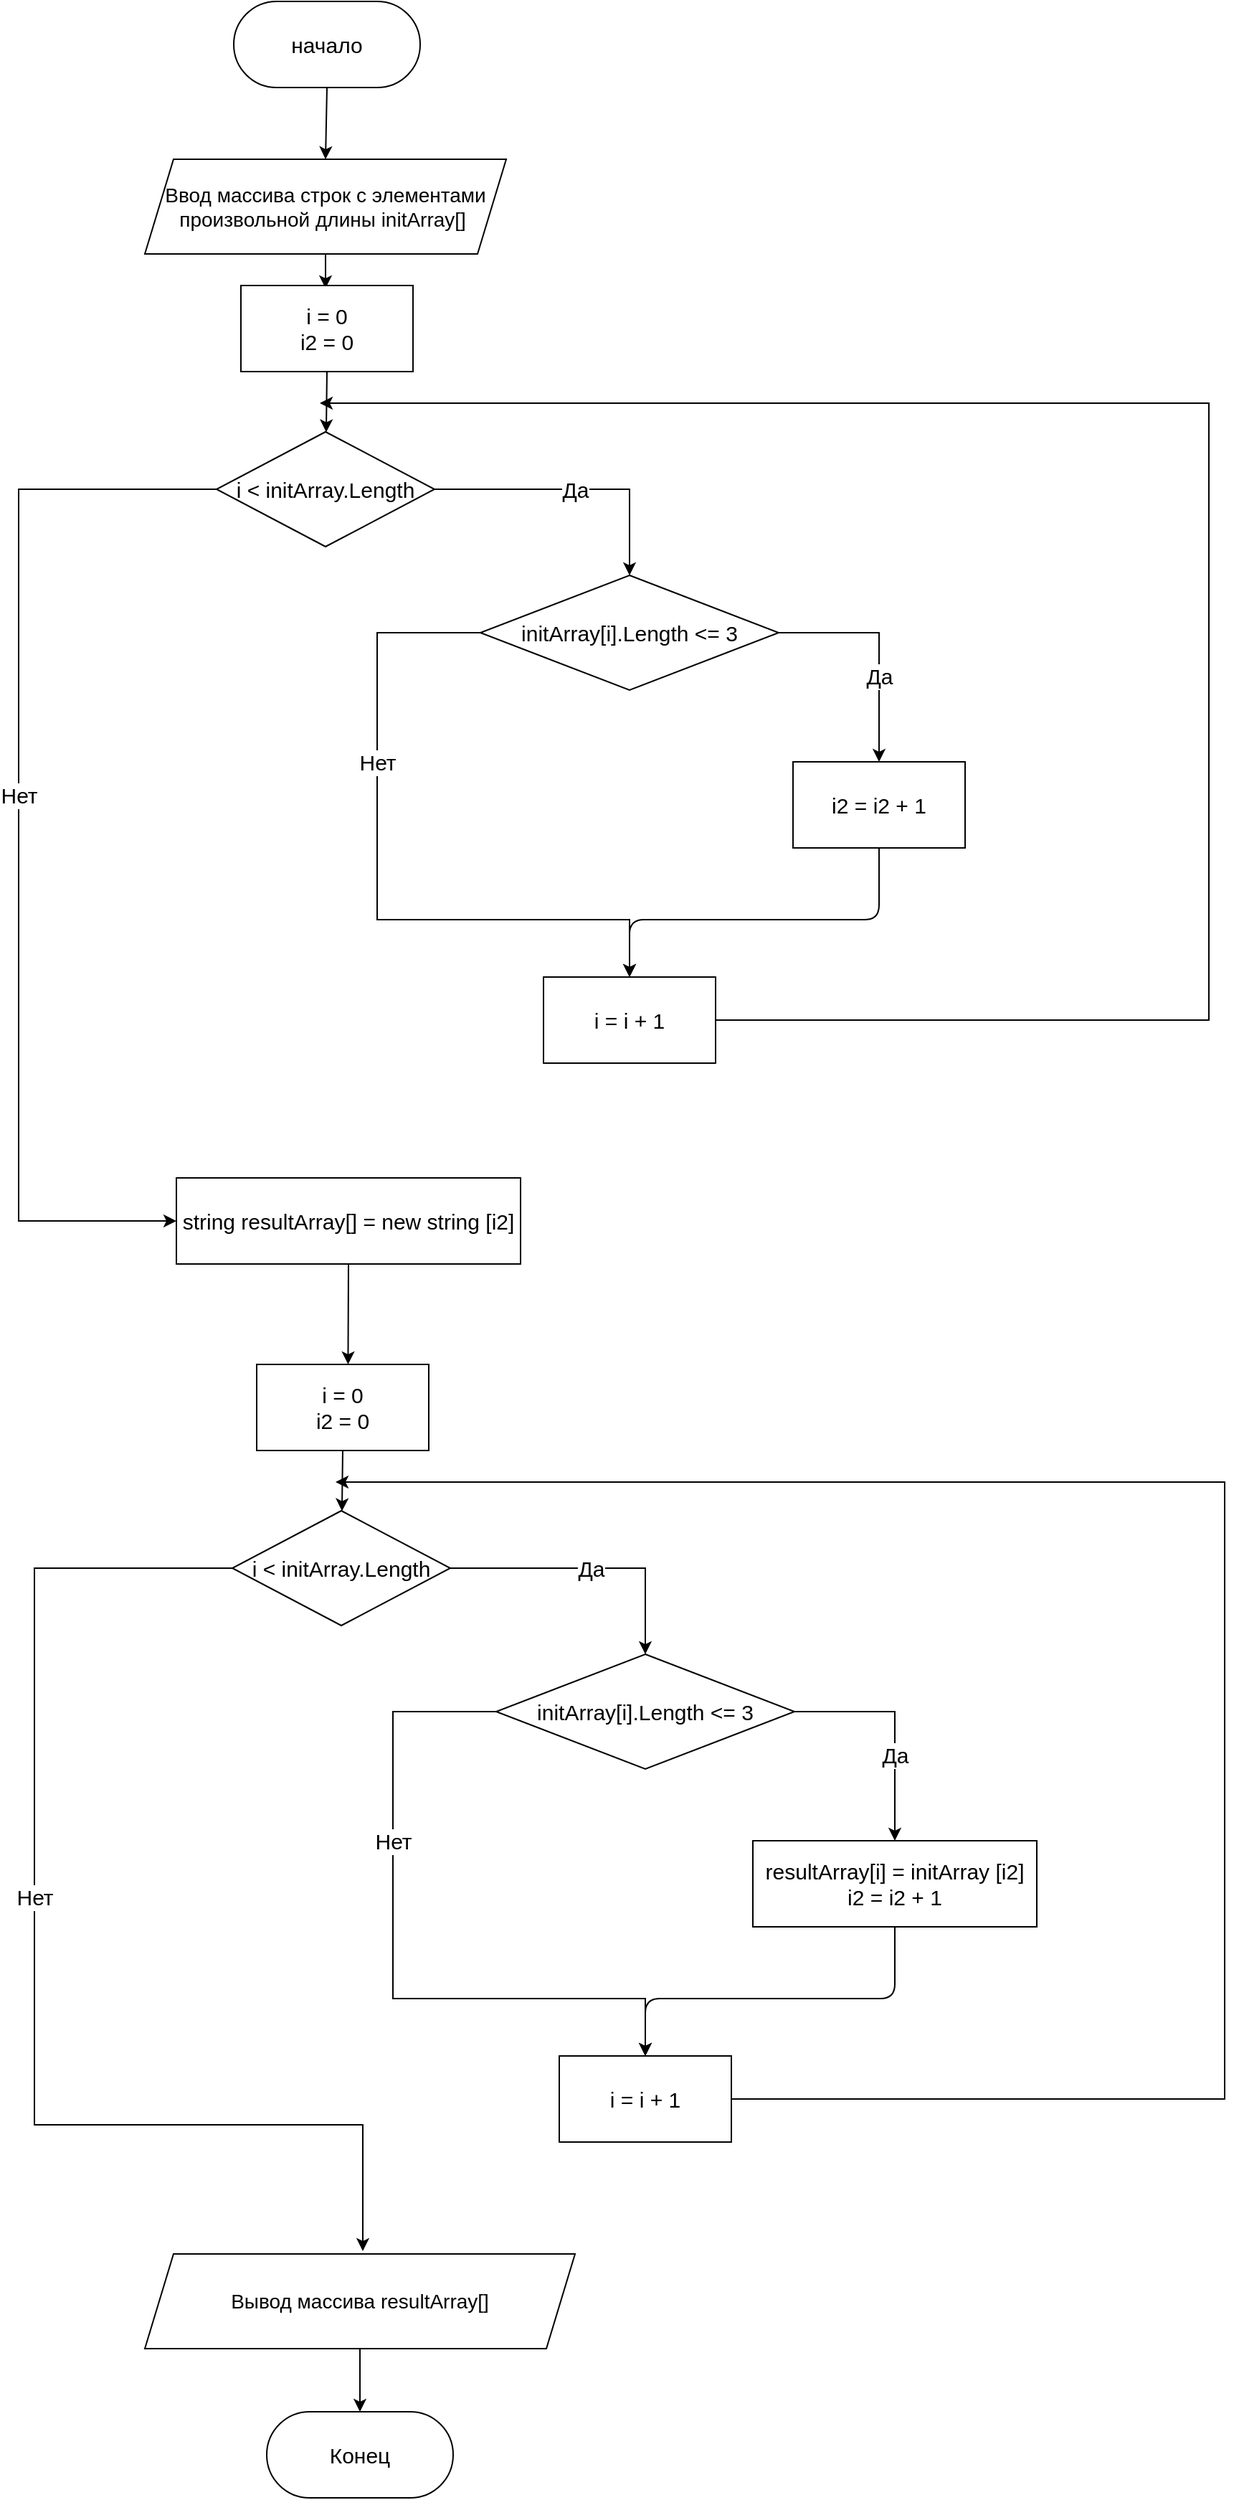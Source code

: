 <mxfile version="20.3.0" type="device"><diagram id="XtPj1n5r-NvNzm8ePHtC" name="Страница 1"><mxGraphModel dx="1422" dy="875" grid="1" gridSize="10" guides="1" tooltips="1" connect="1" arrows="1" fold="1" page="1" pageScale="1" pageWidth="827" pageHeight="1169" math="0" shadow="0"><root><mxCell id="0"/><mxCell id="1" parent="0"/><mxCell id="6" style="edgeStyle=none;html=1;exitX=0.5;exitY=1;exitDx=0;exitDy=0;entryX=0.5;entryY=0;entryDx=0;entryDy=0;" parent="1" source="2" target="3" edge="1"><mxGeometry relative="1" as="geometry"/></mxCell><mxCell id="2" value="&lt;font style=&quot;font-size: 15px&quot;&gt;начало&lt;/font&gt;" style="rounded=1;whiteSpace=wrap;html=1;arcSize=50;" parent="1" vertex="1"><mxGeometry x="350" y="40" width="130" height="60" as="geometry"/></mxCell><mxCell id="5" style="edgeStyle=none;html=1;exitX=0.5;exitY=1;exitDx=0;exitDy=0;" parent="1" source="3" edge="1"><mxGeometry relative="1" as="geometry"><mxPoint x="414" y="240" as="targetPoint"/></mxGeometry></mxCell><mxCell id="3" value="&lt;div&gt;&lt;font style=&quot;font-size: 14px&quot;&gt;Ввод массива строк с элементами произвольной длины initArray[]&amp;nbsp;&lt;/font&gt;&lt;/div&gt;" style="shape=parallelogram;perimeter=parallelogramPerimeter;whiteSpace=wrap;html=1;fixedSize=1;" parent="1" vertex="1"><mxGeometry x="288" y="150" width="252" height="66" as="geometry"/></mxCell><mxCell id="7" value="Да" style="edgeStyle=orthogonalEdgeStyle;rounded=0;orthogonalLoop=1;jettySize=auto;html=1;fontSize=15;entryX=0.5;entryY=0;entryDx=0;entryDy=0;" parent="1" source="10" target="18" edge="1"><mxGeometry relative="1" as="geometry"><mxPoint x="560" y="420" as="targetPoint"/><Array as="points"><mxPoint x="626" y="380"/></Array></mxGeometry></mxCell><mxCell id="8" style="edgeStyle=orthogonalEdgeStyle;rounded=0;orthogonalLoop=1;jettySize=auto;html=1;exitX=0;exitY=0.5;exitDx=0;exitDy=0;fontSize=15;entryX=0;entryY=0.5;entryDx=0;entryDy=0;" parent="1" source="10" target="17" edge="1"><mxGeometry relative="1" as="geometry"><mxPoint x="270" y="600" as="targetPoint"/><Array as="points"><mxPoint x="200" y="380"/><mxPoint x="200" y="890"/></Array></mxGeometry></mxCell><mxCell id="9" value="Нет" style="edgeLabel;html=1;align=center;verticalAlign=middle;resizable=0;points=[];fontSize=15;" parent="8" vertex="1" connectable="0"><mxGeometry x="-0.624" relative="1" as="geometry"><mxPoint y="208" as="offset"/></mxGeometry></mxCell><mxCell id="10" value="i &amp;lt; initArray.Length" style="rhombus;whiteSpace=wrap;html=1;fontSize=15;" parent="1" vertex="1"><mxGeometry x="338" y="340" width="152" height="80" as="geometry"/></mxCell><mxCell id="11" value="i = 0&lt;br&gt;i2 = 0" style="rounded=0;whiteSpace=wrap;html=1;fontSize=15;" parent="1" vertex="1"><mxGeometry x="355" y="238" width="120" height="60" as="geometry"/></mxCell><mxCell id="13" value="" style="endArrow=classic;html=1;rounded=0;fontSize=15;exitX=0.5;exitY=1;exitDx=0;exitDy=0;" parent="1" source="11" target="10" edge="1"><mxGeometry width="50" height="50" relative="1" as="geometry"><mxPoint x="390" y="380" as="sourcePoint"/><mxPoint x="440" y="330" as="targetPoint"/></mxGeometry></mxCell><mxCell id="14" style="edgeStyle=orthogonalEdgeStyle;rounded=0;orthogonalLoop=1;jettySize=auto;html=1;fontSize=15;exitX=1;exitY=0.5;exitDx=0;exitDy=0;" parent="1" source="15" edge="1"><mxGeometry relative="1" as="geometry"><mxPoint x="410" y="320" as="targetPoint"/><Array as="points"><mxPoint x="1030" y="750"/><mxPoint x="1030" y="320"/></Array></mxGeometry></mxCell><mxCell id="15" value="i = i + 1" style="rounded=0;whiteSpace=wrap;html=1;fontSize=15;" parent="1" vertex="1"><mxGeometry x="566" y="720" width="120" height="60" as="geometry"/></mxCell><mxCell id="42" style="edgeStyle=none;html=1;exitX=0.5;exitY=1;exitDx=0;exitDy=0;entryX=0.531;entryY=-0.001;entryDx=0;entryDy=0;fontSize=15;entryPerimeter=0;" parent="1" source="17" target="31" edge="1"><mxGeometry relative="1" as="geometry"/></mxCell><mxCell id="17" value="&lt;div&gt;string resultArray[] = new string [i2]&lt;/div&gt;" style="rounded=0;whiteSpace=wrap;html=1;fontSize=15;" parent="1" vertex="1"><mxGeometry x="310" y="860" width="240" height="60" as="geometry"/></mxCell><mxCell id="18" value="initArray[i].Length &amp;lt;= 3" style="rhombus;whiteSpace=wrap;html=1;fontSize=15;" parent="1" vertex="1"><mxGeometry x="522" y="440" width="208" height="80" as="geometry"/></mxCell><mxCell id="19" value="i2 = i2 + 1" style="rounded=0;whiteSpace=wrap;html=1;fontSize=15;" parent="1" vertex="1"><mxGeometry x="740" y="570" width="120" height="60" as="geometry"/></mxCell><mxCell id="22" value="Да" style="edgeStyle=orthogonalEdgeStyle;rounded=0;orthogonalLoop=1;jettySize=auto;html=1;fontSize=15;entryX=0.5;entryY=0;entryDx=0;entryDy=0;" parent="1" target="19" edge="1"><mxGeometry x="0.25" relative="1" as="geometry"><mxPoint x="866" y="540" as="targetPoint"/><mxPoint x="730" y="480" as="sourcePoint"/><Array as="points"><mxPoint x="800" y="480"/></Array><mxPoint as="offset"/></mxGeometry></mxCell><mxCell id="23" style="edgeStyle=orthogonalEdgeStyle;rounded=0;orthogonalLoop=1;jettySize=auto;html=1;fontSize=15;entryX=0.5;entryY=0;entryDx=0;entryDy=0;" parent="1" target="15" edge="1"><mxGeometry relative="1" as="geometry"><mxPoint x="462" y="680" as="targetPoint"/><mxPoint x="522" y="480" as="sourcePoint"/><Array as="points"><mxPoint x="450" y="480"/><mxPoint x="450" y="680"/><mxPoint x="626" y="680"/></Array></mxGeometry></mxCell><mxCell id="24" value="Нет" style="edgeLabel;html=1;align=center;verticalAlign=middle;resizable=0;points=[];fontSize=15;" parent="23" vertex="1" connectable="0"><mxGeometry x="-0.624" relative="1" as="geometry"><mxPoint y="70" as="offset"/></mxGeometry></mxCell><mxCell id="26" style="edgeStyle=none;html=1;exitX=0.5;exitY=1;exitDx=0;exitDy=0;entryX=0.5;entryY=0;entryDx=0;entryDy=0;" parent="1" source="19" target="15" edge="1"><mxGeometry relative="1" as="geometry"><mxPoint x="610" y="680" as="targetPoint"/><Array as="points"><mxPoint x="800" y="680"/><mxPoint x="626" y="680"/></Array></mxGeometry></mxCell><mxCell id="27" value="Да" style="edgeStyle=orthogonalEdgeStyle;rounded=0;orthogonalLoop=1;jettySize=auto;html=1;fontSize=15;entryX=0.5;entryY=0;entryDx=0;entryDy=0;" parent="1" source="30" target="36" edge="1"><mxGeometry relative="1" as="geometry"><mxPoint x="571" y="1172" as="targetPoint"/><Array as="points"><mxPoint x="637" y="1132"/></Array></mxGeometry></mxCell><mxCell id="28" style="edgeStyle=orthogonalEdgeStyle;rounded=0;orthogonalLoop=1;jettySize=auto;html=1;exitX=0;exitY=0.5;exitDx=0;exitDy=0;fontSize=15;" parent="1" source="30" edge="1"><mxGeometry relative="1" as="geometry"><mxPoint x="440" y="1608" as="targetPoint"/><Array as="points"><mxPoint x="211" y="1132"/><mxPoint x="211" y="1520"/><mxPoint x="440" y="1520"/><mxPoint x="440" y="1608"/></Array></mxGeometry></mxCell><mxCell id="29" value="Нет" style="edgeLabel;html=1;align=center;verticalAlign=middle;resizable=0;points=[];fontSize=15;" parent="28" vertex="1" connectable="0"><mxGeometry x="-0.624" relative="1" as="geometry"><mxPoint y="208" as="offset"/></mxGeometry></mxCell><mxCell id="30" value="i &amp;lt; initArray.Length" style="rhombus;whiteSpace=wrap;html=1;fontSize=15;" parent="1" vertex="1"><mxGeometry x="349" y="1092" width="152" height="80" as="geometry"/></mxCell><mxCell id="31" value="i = 0&lt;br&gt;i2 = 0" style="rounded=0;whiteSpace=wrap;html=1;fontSize=15;" parent="1" vertex="1"><mxGeometry x="366" y="990" width="120" height="60" as="geometry"/></mxCell><mxCell id="32" value="" style="endArrow=classic;html=1;rounded=0;fontSize=15;exitX=0.5;exitY=1;exitDx=0;exitDy=0;" parent="1" source="31" target="30" edge="1"><mxGeometry width="50" height="50" relative="1" as="geometry"><mxPoint x="401" y="1132" as="sourcePoint"/><mxPoint x="451" y="1082" as="targetPoint"/></mxGeometry></mxCell><mxCell id="33" style="edgeStyle=orthogonalEdgeStyle;rounded=0;orthogonalLoop=1;jettySize=auto;html=1;fontSize=15;exitX=1;exitY=0.5;exitDx=0;exitDy=0;" parent="1" source="34" edge="1"><mxGeometry relative="1" as="geometry"><mxPoint x="421" y="1072" as="targetPoint"/><Array as="points"><mxPoint x="1041" y="1502"/><mxPoint x="1041" y="1072"/></Array></mxGeometry></mxCell><mxCell id="34" value="i = i + 1" style="rounded=0;whiteSpace=wrap;html=1;fontSize=15;" parent="1" vertex="1"><mxGeometry x="577" y="1472" width="120" height="60" as="geometry"/></mxCell><mxCell id="36" value="initArray[i].Length &amp;lt;= 3" style="rhombus;whiteSpace=wrap;html=1;fontSize=15;" parent="1" vertex="1"><mxGeometry x="533" y="1192" width="208" height="80" as="geometry"/></mxCell><mxCell id="37" value="resultArray[i] = initArray [i2]&lt;br&gt;i2 = i2 + 1" style="rounded=0;whiteSpace=wrap;html=1;fontSize=15;" parent="1" vertex="1"><mxGeometry x="712" y="1322" width="198" height="60" as="geometry"/></mxCell><mxCell id="38" value="Да" style="edgeStyle=orthogonalEdgeStyle;rounded=0;orthogonalLoop=1;jettySize=auto;html=1;fontSize=15;entryX=0.5;entryY=0;entryDx=0;entryDy=0;" parent="1" target="37" edge="1"><mxGeometry x="0.25" relative="1" as="geometry"><mxPoint x="877" y="1292" as="targetPoint"/><mxPoint x="741" y="1232" as="sourcePoint"/><Array as="points"><mxPoint x="811" y="1232"/></Array><mxPoint as="offset"/></mxGeometry></mxCell><mxCell id="39" style="edgeStyle=orthogonalEdgeStyle;rounded=0;orthogonalLoop=1;jettySize=auto;html=1;fontSize=15;entryX=0.5;entryY=0;entryDx=0;entryDy=0;" parent="1" target="34" edge="1"><mxGeometry relative="1" as="geometry"><mxPoint x="473" y="1432" as="targetPoint"/><mxPoint x="533" y="1232" as="sourcePoint"/><Array as="points"><mxPoint x="461" y="1232"/><mxPoint x="461" y="1432"/><mxPoint x="637" y="1432"/></Array></mxGeometry></mxCell><mxCell id="40" value="Нет" style="edgeLabel;html=1;align=center;verticalAlign=middle;resizable=0;points=[];fontSize=15;" parent="39" vertex="1" connectable="0"><mxGeometry x="-0.624" relative="1" as="geometry"><mxPoint y="70" as="offset"/></mxGeometry></mxCell><mxCell id="41" style="edgeStyle=none;html=1;exitX=0.5;exitY=1;exitDx=0;exitDy=0;entryX=0.5;entryY=0;entryDx=0;entryDy=0;" parent="1" source="37" target="34" edge="1"><mxGeometry relative="1" as="geometry"><mxPoint x="621" y="1432" as="targetPoint"/><Array as="points"><mxPoint x="811" y="1432"/><mxPoint x="637" y="1432"/></Array></mxGeometry></mxCell><mxCell id="45" style="edgeStyle=none;html=1;exitX=0.5;exitY=1;exitDx=0;exitDy=0;entryX=0.5;entryY=0;entryDx=0;entryDy=0;fontSize=15;" parent="1" source="43" target="44" edge="1"><mxGeometry relative="1" as="geometry"/></mxCell><mxCell id="43" value="&lt;span style=&quot;font-size: 14px&quot;&gt;Вывод массива resultArray[]&lt;/span&gt;" style="shape=parallelogram;perimeter=parallelogramPerimeter;whiteSpace=wrap;html=1;fixedSize=1;" parent="1" vertex="1"><mxGeometry x="288" y="1610" width="300" height="66" as="geometry"/></mxCell><mxCell id="44" value="&lt;span style=&quot;font-size: 15px&quot;&gt;Конец&lt;/span&gt;" style="rounded=1;whiteSpace=wrap;html=1;arcSize=50;" parent="1" vertex="1"><mxGeometry x="373" y="1720" width="130" height="60" as="geometry"/></mxCell></root></mxGraphModel></diagram></mxfile>